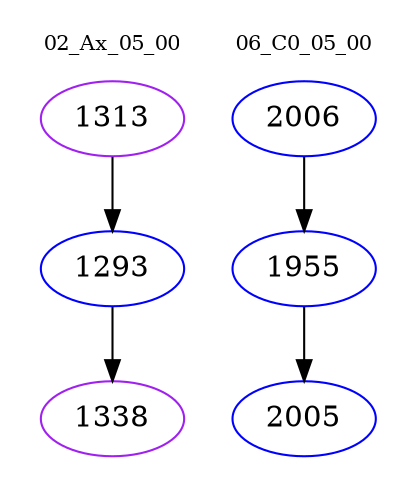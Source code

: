 digraph{
subgraph cluster_0 {
color = white
label = "02_Ax_05_00";
fontsize=10;
T0_1313 [label="1313", color="purple"]
T0_1313 -> T0_1293 [color="black"]
T0_1293 [label="1293", color="blue"]
T0_1293 -> T0_1338 [color="black"]
T0_1338 [label="1338", color="purple"]
}
subgraph cluster_1 {
color = white
label = "06_C0_05_00";
fontsize=10;
T1_2006 [label="2006", color="blue"]
T1_2006 -> T1_1955 [color="black"]
T1_1955 [label="1955", color="blue"]
T1_1955 -> T1_2005 [color="black"]
T1_2005 [label="2005", color="blue"]
}
}
